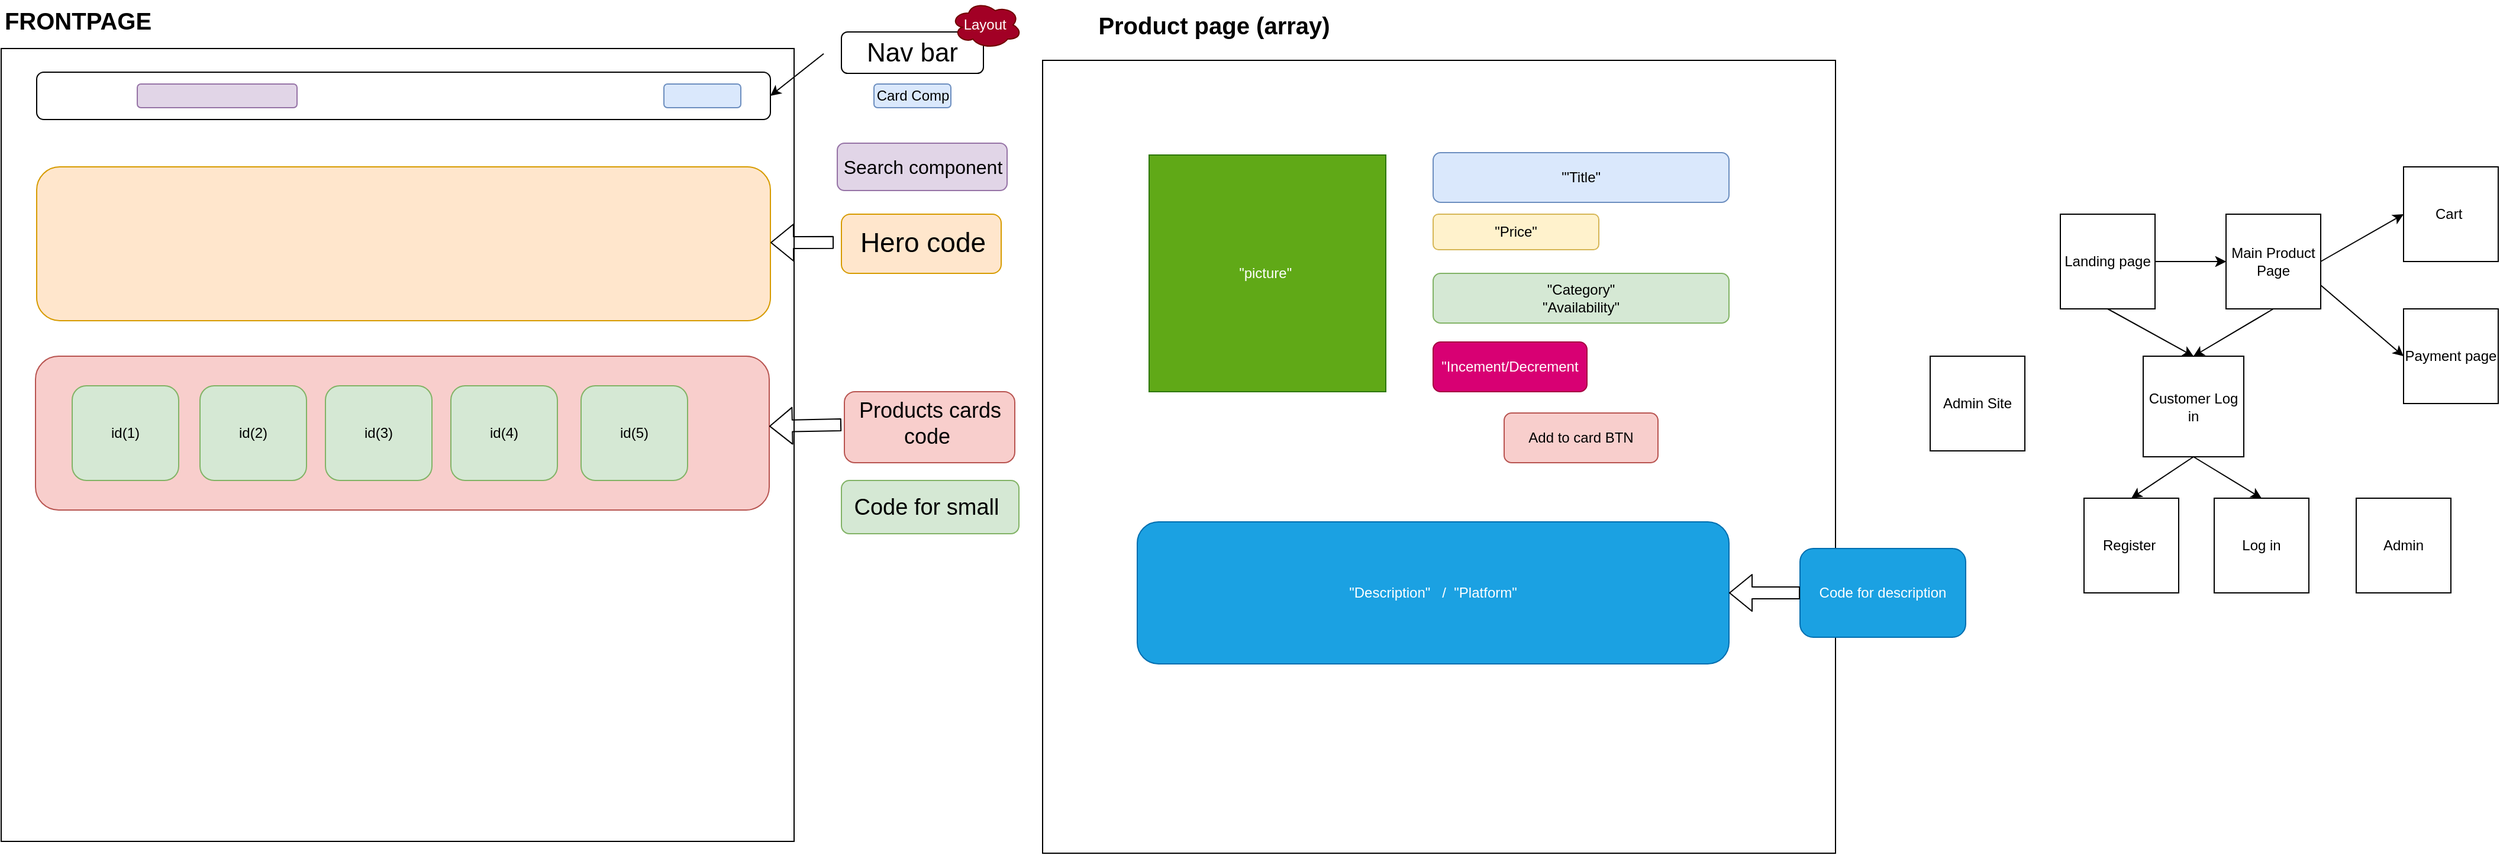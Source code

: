<mxfile version="15.2.9" type="github">
  <diagram id="9F1nN8QTqnc8hQHrsPi4" name="Page-1">
    <mxGraphModel dx="786" dy="562" grid="1" gridSize="10" guides="1" tooltips="1" connect="1" arrows="1" fold="1" page="1" pageScale="1" pageWidth="850" pageHeight="1100" math="0" shadow="0">
      <root>
        <mxCell id="0" />
        <mxCell id="1" parent="0" />
        <mxCell id="YsN5xdGr19YFQGbQFrRb-1" value="&lt;span style=&quot;color: rgba(0 , 0 , 0 , 0) ; font-family: monospace ; font-size: 0px&quot;&gt;%3CmxGraphModel%3E%3Croot%3E%3CmxCell%20id%3D%220%22%2F%3E%3CmxCell%20id%3D%221%22%20parent%3D%220%22%2F%3E%3CmxCell%20id%3D%222%22%20value%3D%22%22%20style%3D%22rounded%3D1%3BwhiteSpace%3Dwrap%3Bhtml%3D1%3BfillColor%3D%23dae8fc%3BstrokeColor%3D%236c8ebf%3B%22%20vertex%3D%221%22%20parent%3D%221%22%3E%3CmxGeometry%20x%3D%22650%22%20y%3D%2290%22%20width%3D%2265%22%20height%3D%2220%22%20as%3D%22geometry%22%2F%3E%3C%2FmxCell%3E%3C%2Froot%3E%3C%2FmxGraphModel%3E&lt;/span&gt;" style="whiteSpace=wrap;html=1;aspect=fixed;" vertex="1" parent="1">
          <mxGeometry x="90" y="60" width="670" height="670" as="geometry" />
        </mxCell>
        <mxCell id="YsN5xdGr19YFQGbQFrRb-2" value="" style="rounded=1;whiteSpace=wrap;html=1;" vertex="1" parent="1">
          <mxGeometry x="120" y="80" width="620" height="40" as="geometry" />
        </mxCell>
        <mxCell id="YsN5xdGr19YFQGbQFrRb-4" value="" style="rounded=1;whiteSpace=wrap;html=1;" vertex="1" parent="1">
          <mxGeometry x="800" y="46" width="120" height="35" as="geometry" />
        </mxCell>
        <mxCell id="YsN5xdGr19YFQGbQFrRb-3" value="&lt;font style=&quot;font-size: 22px&quot;&gt;Nav bar&lt;/font&gt;" style="text;html=1;strokeColor=none;fillColor=none;align=center;verticalAlign=middle;whiteSpace=wrap;rounded=0;" vertex="1" parent="1">
          <mxGeometry x="785" y="48.75" width="150" height="31.25" as="geometry" />
        </mxCell>
        <mxCell id="YsN5xdGr19YFQGbQFrRb-5" value="" style="rounded=1;whiteSpace=wrap;html=1;fillColor=#ffe6cc;strokeColor=#d79b00;" vertex="1" parent="1">
          <mxGeometry x="120" y="160" width="620" height="130" as="geometry" />
        </mxCell>
        <mxCell id="YsN5xdGr19YFQGbQFrRb-6" value="" style="endArrow=classic;html=1;entryX=1;entryY=0.5;entryDx=0;entryDy=0;exitX=0;exitY=0.5;exitDx=0;exitDy=0;" edge="1" parent="1" source="YsN5xdGr19YFQGbQFrRb-3" target="YsN5xdGr19YFQGbQFrRb-2">
          <mxGeometry width="50" height="50" relative="1" as="geometry">
            <mxPoint x="800" y="100" as="sourcePoint" />
            <mxPoint x="490" y="400" as="targetPoint" />
          </mxGeometry>
        </mxCell>
        <mxCell id="YsN5xdGr19YFQGbQFrRb-7" value="" style="rounded=1;whiteSpace=wrap;html=1;fillColor=#ffe6cc;strokeColor=#d79b00;" vertex="1" parent="1">
          <mxGeometry x="800" y="200" width="135" height="50" as="geometry" />
        </mxCell>
        <mxCell id="YsN5xdGr19YFQGbQFrRb-8" value="&lt;span style=&quot;font-size: 23px&quot;&gt;Hero code&lt;/span&gt;" style="text;html=1;strokeColor=none;fillColor=none;align=center;verticalAlign=middle;whiteSpace=wrap;rounded=0;" vertex="1" parent="1">
          <mxGeometry x="793.5" y="208" width="150" height="31.25" as="geometry" />
        </mxCell>
        <mxCell id="YsN5xdGr19YFQGbQFrRb-12" value="" style="shape=flexArrow;endArrow=classic;html=1;" edge="1" parent="1" source="YsN5xdGr19YFQGbQFrRb-8" target="YsN5xdGr19YFQGbQFrRb-5">
          <mxGeometry width="50" height="50" relative="1" as="geometry">
            <mxPoint x="540" y="300" as="sourcePoint" />
            <mxPoint x="590" y="250" as="targetPoint" />
          </mxGeometry>
        </mxCell>
        <mxCell id="YsN5xdGr19YFQGbQFrRb-14" value="" style="rounded=1;whiteSpace=wrap;html=1;fillColor=#f8cecc;strokeColor=#b85450;" vertex="1" parent="1">
          <mxGeometry x="119" y="320" width="620" height="130" as="geometry" />
        </mxCell>
        <mxCell id="YsN5xdGr19YFQGbQFrRb-15" value="" style="rounded=1;whiteSpace=wrap;html=1;fillColor=#f8cecc;strokeColor=#b85450;" vertex="1" parent="1">
          <mxGeometry x="802.5" y="350" width="144" height="60" as="geometry" />
        </mxCell>
        <mxCell id="YsN5xdGr19YFQGbQFrRb-18" value="" style="shape=flexArrow;endArrow=classic;html=1;" edge="1" parent="1" source="YsN5xdGr19YFQGbQFrRb-19" target="YsN5xdGr19YFQGbQFrRb-14">
          <mxGeometry width="50" height="50" relative="1" as="geometry">
            <mxPoint x="790" y="370" as="sourcePoint" />
            <mxPoint x="740" y="380" as="targetPoint" />
          </mxGeometry>
        </mxCell>
        <mxCell id="YsN5xdGr19YFQGbQFrRb-19" value="&lt;font style=&quot;font-size: 18px&quot;&gt;Products cards code&amp;nbsp;&lt;/font&gt;" style="text;html=1;strokeColor=none;fillColor=none;align=center;verticalAlign=middle;whiteSpace=wrap;rounded=0;" vertex="1" parent="1">
          <mxGeometry x="800" y="361" width="150" height="31.25" as="geometry" />
        </mxCell>
        <mxCell id="YsN5xdGr19YFQGbQFrRb-21" value="&lt;font style=&quot;font-size: 20px&quot;&gt;&lt;b&gt;FRONTPAGE&lt;/b&gt;&lt;/font&gt;" style="text;html=1;strokeColor=none;fillColor=none;align=center;verticalAlign=middle;whiteSpace=wrap;rounded=0;" vertex="1" parent="1">
          <mxGeometry x="105" y="26" width="100" height="20" as="geometry" />
        </mxCell>
        <mxCell id="YsN5xdGr19YFQGbQFrRb-23" value="id(1)" style="rounded=1;whiteSpace=wrap;html=1;fillColor=#d5e8d4;strokeColor=#82b366;" vertex="1" parent="1">
          <mxGeometry x="150" y="345" width="90" height="80" as="geometry" />
        </mxCell>
        <mxCell id="YsN5xdGr19YFQGbQFrRb-27" value="id(2)" style="rounded=1;whiteSpace=wrap;html=1;fillColor=#d5e8d4;strokeColor=#82b366;" vertex="1" parent="1">
          <mxGeometry x="258" y="345" width="90" height="80" as="geometry" />
        </mxCell>
        <mxCell id="YsN5xdGr19YFQGbQFrRb-28" value="id(3)" style="rounded=1;whiteSpace=wrap;html=1;fillColor=#d5e8d4;strokeColor=#82b366;" vertex="1" parent="1">
          <mxGeometry x="364" y="345" width="90" height="80" as="geometry" />
        </mxCell>
        <mxCell id="YsN5xdGr19YFQGbQFrRb-29" value="id(4)" style="rounded=1;whiteSpace=wrap;html=1;fillColor=#d5e8d4;strokeColor=#82b366;" vertex="1" parent="1">
          <mxGeometry x="470" y="345" width="90" height="80" as="geometry" />
        </mxCell>
        <mxCell id="YsN5xdGr19YFQGbQFrRb-30" value="id(5)" style="rounded=1;whiteSpace=wrap;html=1;fillColor=#d5e8d4;strokeColor=#82b366;" vertex="1" parent="1">
          <mxGeometry x="580" y="345" width="90" height="80" as="geometry" />
        </mxCell>
        <mxCell id="YsN5xdGr19YFQGbQFrRb-31" value="" style="rounded=1;whiteSpace=wrap;html=1;fillColor=#e1d5e7;strokeColor=#9673a6;" vertex="1" parent="1">
          <mxGeometry x="205" y="90" width="135" height="20" as="geometry" />
        </mxCell>
        <mxCell id="YsN5xdGr19YFQGbQFrRb-32" value="" style="rounded=1;whiteSpace=wrap;html=1;fillColor=#d5e8d4;strokeColor=#82b366;" vertex="1" parent="1">
          <mxGeometry x="800" y="425" width="150" height="45" as="geometry" />
        </mxCell>
        <mxCell id="YsN5xdGr19YFQGbQFrRb-33" value="&lt;font style=&quot;font-size: 19px&quot;&gt;Code for small&lt;/font&gt;" style="text;html=1;strokeColor=none;fillColor=none;align=center;verticalAlign=middle;whiteSpace=wrap;rounded=0;" vertex="1" parent="1">
          <mxGeometry x="796.5" y="431.88" width="150" height="31.25" as="geometry" />
        </mxCell>
        <mxCell id="YsN5xdGr19YFQGbQFrRb-34" value="" style="rounded=1;whiteSpace=wrap;html=1;fillColor=#e1d5e7;strokeColor=#9673a6;" vertex="1" parent="1">
          <mxGeometry x="796.5" y="140" width="143.5" height="40" as="geometry" />
        </mxCell>
        <mxCell id="YsN5xdGr19YFQGbQFrRb-35" value="&lt;font style=&quot;font-size: 16px&quot;&gt;Search component&lt;/font&gt;" style="text;html=1;strokeColor=none;fillColor=none;align=center;verticalAlign=middle;whiteSpace=wrap;rounded=0;" vertex="1" parent="1">
          <mxGeometry x="793.5" y="144.38" width="150" height="31.25" as="geometry" />
        </mxCell>
        <mxCell id="YsN5xdGr19YFQGbQFrRb-36" value="" style="rounded=1;whiteSpace=wrap;html=1;fillColor=#dae8fc;strokeColor=#6c8ebf;" vertex="1" parent="1">
          <mxGeometry x="650" y="90" width="65" height="20" as="geometry" />
        </mxCell>
        <mxCell id="YsN5xdGr19YFQGbQFrRb-37" value="Card Comp" style="rounded=1;whiteSpace=wrap;html=1;fillColor=#dae8fc;strokeColor=#6c8ebf;" vertex="1" parent="1">
          <mxGeometry x="827.5" y="90" width="65" height="20" as="geometry" />
        </mxCell>
        <mxCell id="YsN5xdGr19YFQGbQFrRb-39" value="Layout&amp;nbsp;" style="ellipse;shape=cloud;whiteSpace=wrap;html=1;fillColor=#a20025;strokeColor=#6F0000;fontColor=#ffffff;" vertex="1" parent="1">
          <mxGeometry x="892.5" y="20" width="60" height="40" as="geometry" />
        </mxCell>
        <mxCell id="YsN5xdGr19YFQGbQFrRb-40" value="&lt;span style=&quot;color: rgba(0 , 0 , 0 , 0) ; font-family: monospace ; font-size: 0px&quot;&gt;%3CmxGraphModel%3E%3Croot%3E%3CmxCell%20id%3D%220%22%2F%3E%3CmxCell%20id%3D%221%22%20parent%3D%220%22%2F%3E%3CmxCell%20id%3D%222%22%20value%3D%22%22%20style%3D%22rounded%3D1%3BwhiteSpace%3Dwrap%3Bhtml%3D1%3BfillColor%3D%23dae8fc%3BstrokeColor%3D%236c8ebf%3B%22%20vertex%3D%221%22%20parent%3D%221%22%3E%3CmxGeometry%20x%3D%22650%22%20y%3D%2290%22%20width%3D%2265%22%20height%3D%2220%22%20as%3D%22geometry%22%2F%3E%3C%2FmxCell%3E%3C%2Froot%3E%3C%2FmxGraphModel%3E&lt;/span&gt;" style="whiteSpace=wrap;html=1;aspect=fixed;" vertex="1" parent="1">
          <mxGeometry x="970" y="70" width="670" height="670" as="geometry" />
        </mxCell>
        <mxCell id="YsN5xdGr19YFQGbQFrRb-41" value="&quot;Description&quot; &amp;nbsp; / &amp;nbsp;&quot;Platform&quot;" style="rounded=1;whiteSpace=wrap;html=1;fillColor=#1ba1e2;strokeColor=#006EAF;fontColor=#ffffff;" vertex="1" parent="1">
          <mxGeometry x="1050" y="460" width="500" height="120" as="geometry" />
        </mxCell>
        <mxCell id="YsN5xdGr19YFQGbQFrRb-42" value="Code for description" style="rounded=1;whiteSpace=wrap;html=1;fillColor=#1ba1e2;strokeColor=#006EAF;fontColor=#ffffff;" vertex="1" parent="1">
          <mxGeometry x="1610" y="482.5" width="140" height="75" as="geometry" />
        </mxCell>
        <mxCell id="YsN5xdGr19YFQGbQFrRb-43" value="" style="shape=flexArrow;endArrow=classic;html=1;entryX=1;entryY=0.5;entryDx=0;entryDy=0;" edge="1" parent="1" source="YsN5xdGr19YFQGbQFrRb-42" target="YsN5xdGr19YFQGbQFrRb-41">
          <mxGeometry width="50" height="50" relative="1" as="geometry">
            <mxPoint x="1420" y="470" as="sourcePoint" />
            <mxPoint x="1470" y="420" as="targetPoint" />
          </mxGeometry>
        </mxCell>
        <mxCell id="YsN5xdGr19YFQGbQFrRb-45" value="&quot;picture&quot;&amp;nbsp;" style="whiteSpace=wrap;html=1;aspect=fixed;fillColor=#60a917;strokeColor=#2D7600;fontColor=#ffffff;" vertex="1" parent="1">
          <mxGeometry x="1060" y="150" width="200" height="200" as="geometry" />
        </mxCell>
        <mxCell id="YsN5xdGr19YFQGbQFrRb-46" value="&#39;&quot;Title&quot;" style="rounded=1;whiteSpace=wrap;html=1;fillColor=#dae8fc;strokeColor=#6c8ebf;" vertex="1" parent="1">
          <mxGeometry x="1300" y="148" width="250" height="42" as="geometry" />
        </mxCell>
        <mxCell id="YsN5xdGr19YFQGbQFrRb-47" value="&quot;Price&quot;" style="rounded=1;whiteSpace=wrap;html=1;fillColor=#fff2cc;strokeColor=#d6b656;" vertex="1" parent="1">
          <mxGeometry x="1300" y="200" width="140" height="30" as="geometry" />
        </mxCell>
        <mxCell id="YsN5xdGr19YFQGbQFrRb-48" value="&quot;Category&quot;&lt;br&gt;&quot;Availability&quot;&lt;br&gt;" style="rounded=1;whiteSpace=wrap;html=1;fillColor=#d5e8d4;strokeColor=#82b366;" vertex="1" parent="1">
          <mxGeometry x="1300" y="250" width="250" height="42" as="geometry" />
        </mxCell>
        <mxCell id="YsN5xdGr19YFQGbQFrRb-50" value="&quot;Incement/Decrement" style="rounded=1;whiteSpace=wrap;html=1;fillColor=#d80073;strokeColor=#A50040;fontColor=#ffffff;" vertex="1" parent="1">
          <mxGeometry x="1300" y="308" width="130" height="42" as="geometry" />
        </mxCell>
        <mxCell id="YsN5xdGr19YFQGbQFrRb-52" value="Add to card BTN" style="rounded=1;whiteSpace=wrap;html=1;fillColor=#f8cecc;strokeColor=#b85450;" vertex="1" parent="1">
          <mxGeometry x="1360" y="368" width="130" height="42" as="geometry" />
        </mxCell>
        <mxCell id="YsN5xdGr19YFQGbQFrRb-53" value="&lt;font style=&quot;font-size: 20px&quot;&gt;&lt;b&gt;Product page (&lt;/b&gt;&lt;/font&gt;&lt;span style=&quot;font-size: 20px&quot;&gt;&lt;b&gt;array)&lt;/b&gt;&lt;/span&gt;" style="text;html=1;strokeColor=none;fillColor=none;align=center;verticalAlign=middle;whiteSpace=wrap;rounded=0;" vertex="1" parent="1">
          <mxGeometry x="1010" y="30" width="210" height="20" as="geometry" />
        </mxCell>
        <mxCell id="YsN5xdGr19YFQGbQFrRb-55" value="Admin Site" style="whiteSpace=wrap;html=1;aspect=fixed;" vertex="1" parent="1">
          <mxGeometry x="1720" y="320" width="80" height="80" as="geometry" />
        </mxCell>
        <mxCell id="YsN5xdGr19YFQGbQFrRb-56" value="Main Product Page" style="whiteSpace=wrap;html=1;aspect=fixed;" vertex="1" parent="1">
          <mxGeometry x="1970" y="200" width="80" height="80" as="geometry" />
        </mxCell>
        <mxCell id="YsN5xdGr19YFQGbQFrRb-57" value="Payment page" style="whiteSpace=wrap;html=1;aspect=fixed;" vertex="1" parent="1">
          <mxGeometry x="2120" y="280" width="80" height="80" as="geometry" />
        </mxCell>
        <mxCell id="YsN5xdGr19YFQGbQFrRb-58" value="Cart&amp;nbsp;" style="whiteSpace=wrap;html=1;aspect=fixed;" vertex="1" parent="1">
          <mxGeometry x="2120" y="160" width="80" height="80" as="geometry" />
        </mxCell>
        <mxCell id="YsN5xdGr19YFQGbQFrRb-69" value="" style="edgeStyle=orthogonalEdgeStyle;rounded=0;orthogonalLoop=1;jettySize=auto;html=1;" edge="1" parent="1" source="YsN5xdGr19YFQGbQFrRb-65" target="YsN5xdGr19YFQGbQFrRb-56">
          <mxGeometry relative="1" as="geometry" />
        </mxCell>
        <mxCell id="YsN5xdGr19YFQGbQFrRb-65" value="Landing page" style="whiteSpace=wrap;html=1;aspect=fixed;" vertex="1" parent="1">
          <mxGeometry x="1830" y="200" width="80" height="80" as="geometry" />
        </mxCell>
        <mxCell id="YsN5xdGr19YFQGbQFrRb-67" value="" style="endArrow=classic;html=1;entryX=0;entryY=0.5;entryDx=0;entryDy=0;" edge="1" parent="1" target="YsN5xdGr19YFQGbQFrRb-56">
          <mxGeometry width="50" height="50" relative="1" as="geometry">
            <mxPoint x="1916" y="240" as="sourcePoint" />
            <mxPoint x="1950" y="350" as="targetPoint" />
          </mxGeometry>
        </mxCell>
        <mxCell id="YsN5xdGr19YFQGbQFrRb-68" value="" style="endArrow=classic;html=1;entryX=0;entryY=0.5;entryDx=0;entryDy=0;exitX=1;exitY=0.5;exitDx=0;exitDy=0;" edge="1" parent="1" source="YsN5xdGr19YFQGbQFrRb-56" target="YsN5xdGr19YFQGbQFrRb-58">
          <mxGeometry width="50" height="50" relative="1" as="geometry">
            <mxPoint x="1900" y="360" as="sourcePoint" />
            <mxPoint x="1950" y="310" as="targetPoint" />
          </mxGeometry>
        </mxCell>
        <mxCell id="YsN5xdGr19YFQGbQFrRb-72" value="" style="endArrow=classic;html=1;exitX=1;exitY=0.75;exitDx=0;exitDy=0;entryX=0;entryY=0.5;entryDx=0;entryDy=0;" edge="1" parent="1" source="YsN5xdGr19YFQGbQFrRb-56" target="YsN5xdGr19YFQGbQFrRb-57">
          <mxGeometry width="50" height="50" relative="1" as="geometry">
            <mxPoint x="1900" y="360" as="sourcePoint" />
            <mxPoint x="2110" y="320" as="targetPoint" />
          </mxGeometry>
        </mxCell>
        <mxCell id="YsN5xdGr19YFQGbQFrRb-73" value="Customer Log in" style="whiteSpace=wrap;html=1;aspect=fixed;" vertex="1" parent="1">
          <mxGeometry x="1900" y="320" width="85" height="85" as="geometry" />
        </mxCell>
        <mxCell id="YsN5xdGr19YFQGbQFrRb-74" value="Register&amp;nbsp;" style="whiteSpace=wrap;html=1;aspect=fixed;" vertex="1" parent="1">
          <mxGeometry x="1850" y="440" width="80" height="80" as="geometry" />
        </mxCell>
        <mxCell id="YsN5xdGr19YFQGbQFrRb-75" value="" style="endArrow=classic;html=1;exitX=0.5;exitY=1;exitDx=0;exitDy=0;entryX=0.5;entryY=0;entryDx=0;entryDy=0;" edge="1" parent="1" source="YsN5xdGr19YFQGbQFrRb-65" target="YsN5xdGr19YFQGbQFrRb-73">
          <mxGeometry width="50" height="50" relative="1" as="geometry">
            <mxPoint x="1990" y="380" as="sourcePoint" />
            <mxPoint x="2040" y="330" as="targetPoint" />
          </mxGeometry>
        </mxCell>
        <mxCell id="YsN5xdGr19YFQGbQFrRb-76" value="" style="endArrow=classic;html=1;exitX=0.5;exitY=1;exitDx=0;exitDy=0;entryX=0.5;entryY=0;entryDx=0;entryDy=0;" edge="1" parent="1" source="YsN5xdGr19YFQGbQFrRb-56" target="YsN5xdGr19YFQGbQFrRb-73">
          <mxGeometry width="50" height="50" relative="1" as="geometry">
            <mxPoint x="1990" y="420" as="sourcePoint" />
            <mxPoint x="2040" y="370" as="targetPoint" />
          </mxGeometry>
        </mxCell>
        <mxCell id="YsN5xdGr19YFQGbQFrRb-77" value="Log in" style="whiteSpace=wrap;html=1;aspect=fixed;" vertex="1" parent="1">
          <mxGeometry x="1960" y="440" width="80" height="80" as="geometry" />
        </mxCell>
        <mxCell id="YsN5xdGr19YFQGbQFrRb-78" value="" style="endArrow=classic;html=1;exitX=0.5;exitY=1;exitDx=0;exitDy=0;entryX=0.5;entryY=0;entryDx=0;entryDy=0;" edge="1" parent="1" source="YsN5xdGr19YFQGbQFrRb-73" target="YsN5xdGr19YFQGbQFrRb-77">
          <mxGeometry width="50" height="50" relative="1" as="geometry">
            <mxPoint x="1990" y="490" as="sourcePoint" />
            <mxPoint x="2040" y="440" as="targetPoint" />
          </mxGeometry>
        </mxCell>
        <mxCell id="YsN5xdGr19YFQGbQFrRb-79" value="" style="endArrow=classic;html=1;entryX=0.5;entryY=0;entryDx=0;entryDy=0;exitX=0.5;exitY=1;exitDx=0;exitDy=0;" edge="1" parent="1" source="YsN5xdGr19YFQGbQFrRb-73" target="YsN5xdGr19YFQGbQFrRb-74">
          <mxGeometry width="50" height="50" relative="1" as="geometry">
            <mxPoint x="1950" y="410" as="sourcePoint" />
            <mxPoint x="2040" y="440" as="targetPoint" />
          </mxGeometry>
        </mxCell>
        <mxCell id="YsN5xdGr19YFQGbQFrRb-81" value="Admin" style="whiteSpace=wrap;html=1;aspect=fixed;" vertex="1" parent="1">
          <mxGeometry x="2080" y="440" width="80" height="80" as="geometry" />
        </mxCell>
      </root>
    </mxGraphModel>
  </diagram>
</mxfile>
